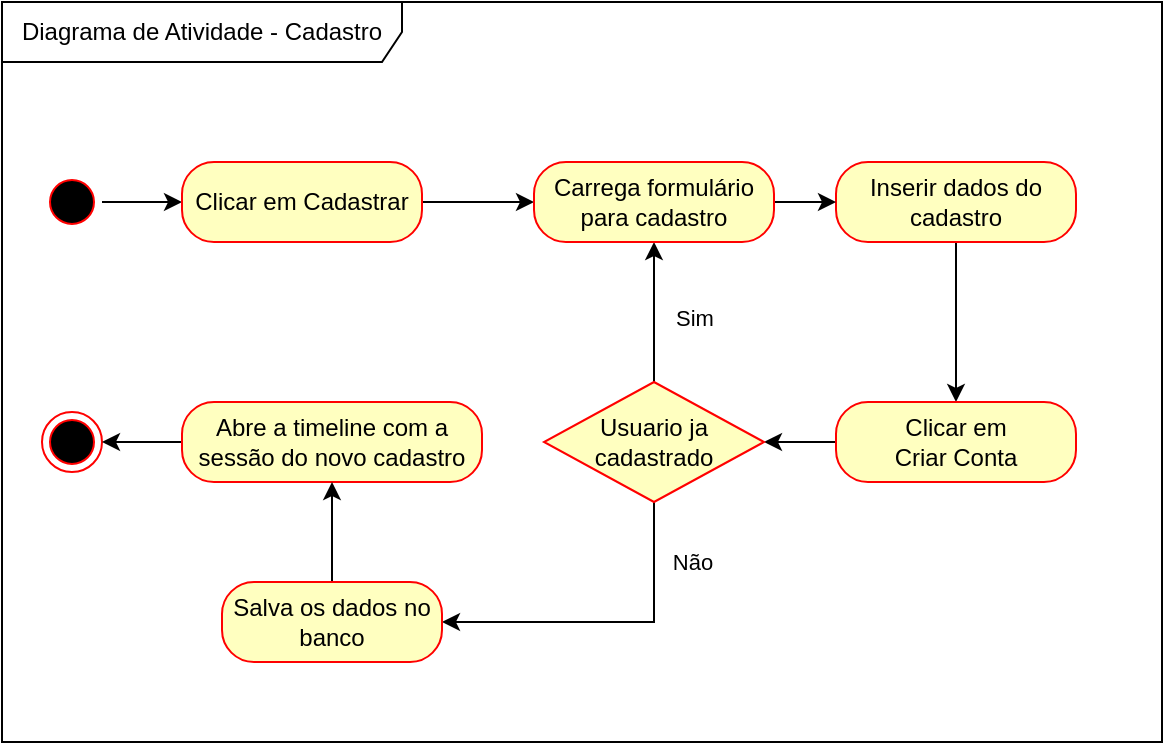 <mxfile version="27.1.4">
  <diagram name="Página-1" id="ZD0ovC54DhZ8u7WFzlvA">
    <mxGraphModel dx="872" dy="445" grid="1" gridSize="10" guides="1" tooltips="1" connect="1" arrows="1" fold="1" page="1" pageScale="1" pageWidth="827" pageHeight="1169" math="0" shadow="0">
      <root>
        <mxCell id="0" />
        <mxCell id="1" parent="0" />
        <mxCell id="4ifH-1xzGtX6nxtgQtaE-1" value="Diagrama de Atividade - Cadastro" style="shape=umlFrame;whiteSpace=wrap;html=1;pointerEvents=0;width=200;height=30;" parent="1" vertex="1">
          <mxGeometry x="150" y="70" width="580" height="370" as="geometry" />
        </mxCell>
        <mxCell id="4ifH-1xzGtX6nxtgQtaE-7" value="" style="edgeStyle=orthogonalEdgeStyle;rounded=0;orthogonalLoop=1;jettySize=auto;html=1;" parent="1" source="4ifH-1xzGtX6nxtgQtaE-2" target="4ifH-1xzGtX6nxtgQtaE-4" edge="1">
          <mxGeometry relative="1" as="geometry" />
        </mxCell>
        <mxCell id="4ifH-1xzGtX6nxtgQtaE-2" value="" style="ellipse;html=1;shape=startState;fillColor=#000000;strokeColor=#ff0000;" parent="1" vertex="1">
          <mxGeometry x="170" y="155" width="30" height="30" as="geometry" />
        </mxCell>
        <mxCell id="GnmopAlQHExH1XAaSwVP-8" value="" style="edgeStyle=orthogonalEdgeStyle;rounded=0;orthogonalLoop=1;jettySize=auto;html=1;" edge="1" parent="1" source="4ifH-1xzGtX6nxtgQtaE-4" target="GnmopAlQHExH1XAaSwVP-4">
          <mxGeometry relative="1" as="geometry" />
        </mxCell>
        <mxCell id="4ifH-1xzGtX6nxtgQtaE-4" value="Clicar em Cadastrar" style="rounded=1;whiteSpace=wrap;html=1;arcSize=40;fontColor=#000000;fillColor=#ffffc0;strokeColor=#ff0000;" parent="1" vertex="1">
          <mxGeometry x="240" y="150" width="120" height="40" as="geometry" />
        </mxCell>
        <mxCell id="4ifH-1xzGtX6nxtgQtaE-12" value="" style="edgeStyle=orthogonalEdgeStyle;rounded=0;orthogonalLoop=1;jettySize=auto;html=1;" parent="1" source="4ifH-1xzGtX6nxtgQtaE-8" target="4ifH-1xzGtX6nxtgQtaE-11" edge="1">
          <mxGeometry relative="1" as="geometry" />
        </mxCell>
        <mxCell id="4ifH-1xzGtX6nxtgQtaE-8" value="Inserir dados do cadastro" style="rounded=1;whiteSpace=wrap;html=1;arcSize=40;fontColor=#000000;fillColor=#ffffc0;strokeColor=#ff0000;" parent="1" vertex="1">
          <mxGeometry x="567" y="150" width="120" height="40" as="geometry" />
        </mxCell>
        <mxCell id="4ifH-1xzGtX6nxtgQtaE-10" value="" style="ellipse;html=1;shape=endState;fillColor=#000000;strokeColor=#ff0000;" parent="1" vertex="1">
          <mxGeometry x="170" y="275" width="30" height="30" as="geometry" />
        </mxCell>
        <mxCell id="GnmopAlQHExH1XAaSwVP-5" value="" style="edgeStyle=orthogonalEdgeStyle;rounded=0;orthogonalLoop=1;jettySize=auto;html=1;" edge="1" parent="1" source="4ifH-1xzGtX6nxtgQtaE-11" target="GnmopAlQHExH1XAaSwVP-1">
          <mxGeometry relative="1" as="geometry" />
        </mxCell>
        <mxCell id="4ifH-1xzGtX6nxtgQtaE-11" value="Clicar em&lt;div&gt;Criar Conta&lt;/div&gt;" style="rounded=1;whiteSpace=wrap;html=1;arcSize=40;fontColor=#000000;fillColor=#ffffc0;strokeColor=#ff0000;" parent="1" vertex="1">
          <mxGeometry x="567" y="270" width="120" height="40" as="geometry" />
        </mxCell>
        <mxCell id="GnmopAlQHExH1XAaSwVP-6" value="" style="edgeStyle=orthogonalEdgeStyle;rounded=0;orthogonalLoop=1;jettySize=auto;html=1;" edge="1" parent="1" source="GnmopAlQHExH1XAaSwVP-1" target="GnmopAlQHExH1XAaSwVP-4">
          <mxGeometry relative="1" as="geometry" />
        </mxCell>
        <mxCell id="GnmopAlQHExH1XAaSwVP-10" value="Sim" style="edgeLabel;html=1;align=center;verticalAlign=middle;resizable=0;points=[];" vertex="1" connectable="0" parent="GnmopAlQHExH1XAaSwVP-6">
          <mxGeometry x="-0.086" y="-1" relative="1" as="geometry">
            <mxPoint x="19" as="offset" />
          </mxGeometry>
        </mxCell>
        <mxCell id="GnmopAlQHExH1XAaSwVP-11" style="edgeStyle=orthogonalEdgeStyle;rounded=0;orthogonalLoop=1;jettySize=auto;html=1;entryX=1;entryY=0.5;entryDx=0;entryDy=0;" edge="1" parent="1" source="GnmopAlQHExH1XAaSwVP-1" target="GnmopAlQHExH1XAaSwVP-14">
          <mxGeometry relative="1" as="geometry">
            <Array as="points">
              <mxPoint x="476" y="380" />
            </Array>
          </mxGeometry>
        </mxCell>
        <mxCell id="GnmopAlQHExH1XAaSwVP-12" value="Não" style="edgeLabel;html=1;align=center;verticalAlign=middle;resizable=0;points=[];" vertex="1" connectable="0" parent="GnmopAlQHExH1XAaSwVP-11">
          <mxGeometry x="-0.264" relative="1" as="geometry">
            <mxPoint x="20" y="-30" as="offset" />
          </mxGeometry>
        </mxCell>
        <mxCell id="GnmopAlQHExH1XAaSwVP-1" value="Usuario ja cadastrado" style="rhombus;whiteSpace=wrap;html=1;fontColor=#000000;fillColor=#ffffc0;strokeColor=#ff0000;" vertex="1" parent="1">
          <mxGeometry x="421" y="260" width="110" height="60" as="geometry" />
        </mxCell>
        <mxCell id="GnmopAlQHExH1XAaSwVP-9" value="" style="edgeStyle=orthogonalEdgeStyle;rounded=0;orthogonalLoop=1;jettySize=auto;html=1;" edge="1" parent="1" source="GnmopAlQHExH1XAaSwVP-4" target="4ifH-1xzGtX6nxtgQtaE-8">
          <mxGeometry relative="1" as="geometry" />
        </mxCell>
        <mxCell id="GnmopAlQHExH1XAaSwVP-4" value="Carrega formulário para cadastro" style="rounded=1;whiteSpace=wrap;html=1;arcSize=40;fontColor=#000000;fillColor=#ffffc0;strokeColor=#ff0000;" vertex="1" parent="1">
          <mxGeometry x="416" y="150" width="120" height="40" as="geometry" />
        </mxCell>
        <mxCell id="GnmopAlQHExH1XAaSwVP-16" value="" style="edgeStyle=orthogonalEdgeStyle;rounded=0;orthogonalLoop=1;jettySize=auto;html=1;" edge="1" parent="1" source="GnmopAlQHExH1XAaSwVP-7" target="4ifH-1xzGtX6nxtgQtaE-10">
          <mxGeometry relative="1" as="geometry" />
        </mxCell>
        <mxCell id="GnmopAlQHExH1XAaSwVP-7" value="Abre a timeline com a sessão do novo cadastro" style="rounded=1;whiteSpace=wrap;html=1;arcSize=40;fontColor=#000000;fillColor=#ffffc0;strokeColor=#ff0000;" vertex="1" parent="1">
          <mxGeometry x="240" y="270" width="150" height="40" as="geometry" />
        </mxCell>
        <mxCell id="GnmopAlQHExH1XAaSwVP-15" value="" style="edgeStyle=orthogonalEdgeStyle;rounded=0;orthogonalLoop=1;jettySize=auto;html=1;" edge="1" parent="1" source="GnmopAlQHExH1XAaSwVP-14" target="GnmopAlQHExH1XAaSwVP-7">
          <mxGeometry relative="1" as="geometry" />
        </mxCell>
        <mxCell id="GnmopAlQHExH1XAaSwVP-14" value="Salva os dados no banco" style="rounded=1;whiteSpace=wrap;html=1;arcSize=40;fontColor=#000000;fillColor=#ffffc0;strokeColor=#ff0000;" vertex="1" parent="1">
          <mxGeometry x="260" y="360" width="110" height="40" as="geometry" />
        </mxCell>
      </root>
    </mxGraphModel>
  </diagram>
</mxfile>
